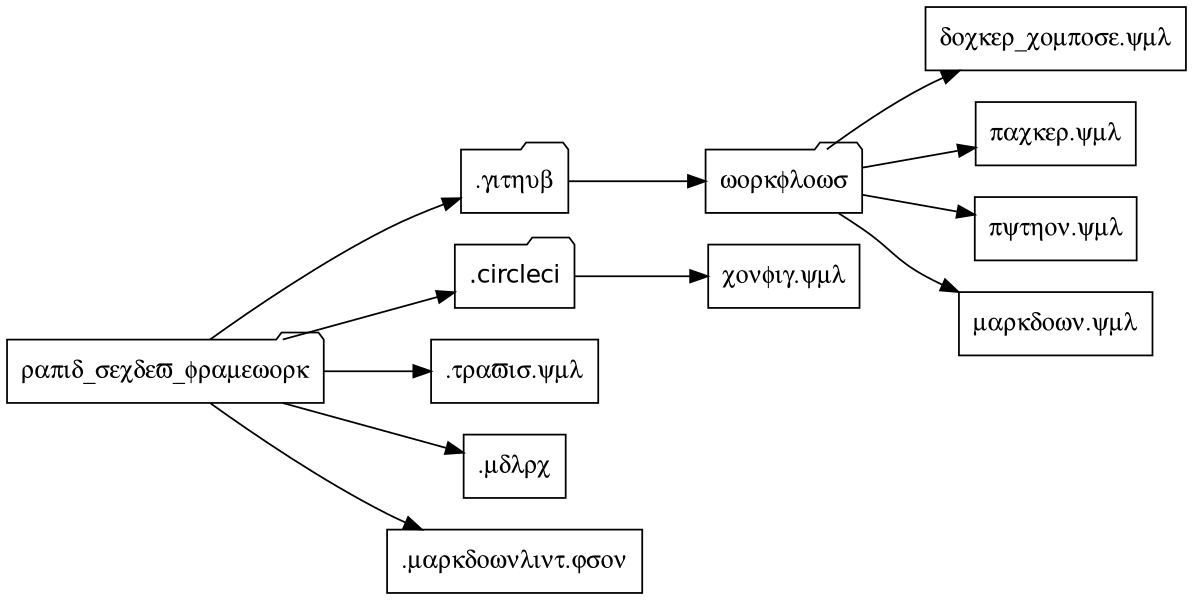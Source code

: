 digraph cicd {
    
    rankdir=LR;
    size="8,4";
    node [fontname="Helvetica" fontsize=14 shape=box];
    edge [fontname="Symbol" fontsize=10];

    framework [shape=folder fontname="Symbol" label="rapid_secdev_framework"];
    dotgh [shape=folder fontname="Symbol" label=".github"];
    workflows [shape=folder fontname="Symbol" label="workflows"];
    dotcircleci [shape=folder label=".circleci"];
    cy [fontname="Symbol" label="config.yml"];
    dcy [fontname="Symbol" label="docker_compose.yml"];
    py [fontname="Symbol" label="packer.yml"];
    pyyml [fontname="Symbol" label="python.yml"];
    mdy [fontname="Symbol" label="markdown.yml"];
    dottr [fontname="Symbol" label=".travis.yml"];
    mdlrc [fontname="Symbol" label=".mdlrc"];
    mdjson [fontname="Symbol" label=".markdownlint.json"];
    
    framework -> dotgh;
    dotgh -> workflows;
    framework -> dotcircleci;
    dotcircleci -> cy;
    workflows -> dcy;
    workflows -> py;
    workflows -> pyyml;
    workflows -> mdy;
    framework -> dottr;
    framework -> mdlrc;
    framework -> mdjson;

}
